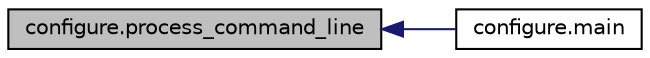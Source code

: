 digraph "configure.process_command_line"
{
  edge [fontname="Helvetica",fontsize="10",labelfontname="Helvetica",labelfontsize="10"];
  node [fontname="Helvetica",fontsize="10",shape=record];
  rankdir="LR";
  Node36 [label="configure.process_command_line",height=0.2,width=0.4,color="black", fillcolor="grey75", style="filled", fontcolor="black"];
  Node36 -> Node37 [dir="back",color="midnightblue",fontsize="10",style="solid",fontname="Helvetica"];
  Node37 [label="configure.main",height=0.2,width=0.4,color="black", fillcolor="white", style="filled",URL="$namespaceconfigure.html#ab36af005492375c1144a850d45fb1a42"];
}

